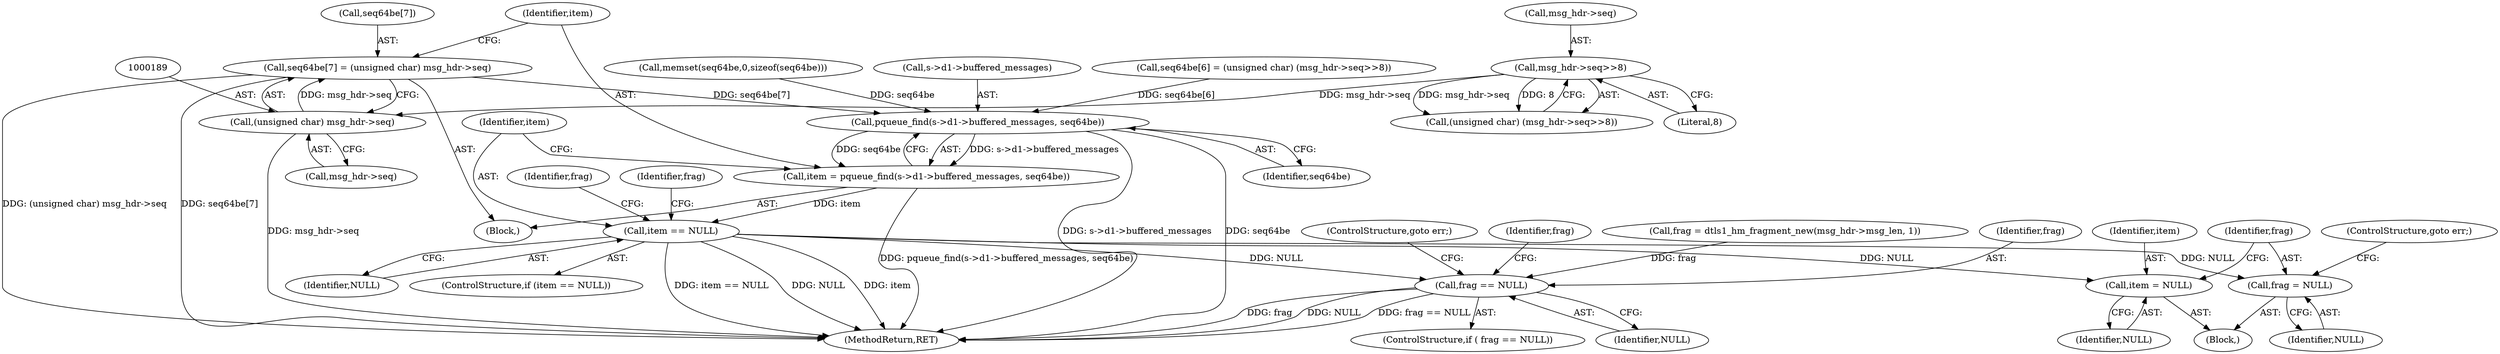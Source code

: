 digraph "0_openssl_1632ef744872edc2aa2a53d487d3e79c965a4ad3@array" {
"1000184" [label="(Call,seq64be[7] = (unsigned char) msg_hdr->seq)"];
"1000188" [label="(Call,(unsigned char) msg_hdr->seq)"];
"1000179" [label="(Call,msg_hdr->seq>>8)"];
"1000195" [label="(Call,pqueue_find(s->d1->buffered_messages, seq64be))"];
"1000193" [label="(Call,item = pqueue_find(s->d1->buffered_messages, seq64be))"];
"1000203" [label="(Call,item == NULL)"];
"1000215" [label="(Call,frag == NULL)"];
"1000266" [label="(Call,item = NULL)"];
"1000269" [label="(Call,frag = NULL)"];
"1000208" [label="(Identifier,frag)"];
"1000201" [label="(Identifier,seq64be)"];
"1000185" [label="(Call,seq64be[7])"];
"1000179" [label="(Call,msg_hdr->seq>>8)"];
"1000249" [label="(Identifier,frag)"];
"1000184" [label="(Call,seq64be[7] = (unsigned char) msg_hdr->seq)"];
"1000281" [label="(MethodReturn,RET)"];
"1000218" [label="(ControlStructure,goto err;)"];
"1000222" [label="(Identifier,frag)"];
"1000267" [label="(Identifier,item)"];
"1000188" [label="(Call,(unsigned char) msg_hdr->seq)"];
"1000183" [label="(Literal,8)"];
"1000207" [label="(Call,frag = dtls1_hm_fragment_new(msg_hdr->msg_len, 1))"];
"1000180" [label="(Call,msg_hdr->seq)"];
"1000265" [label="(Block,)"];
"1000190" [label="(Call,msg_hdr->seq)"];
"1000106" [label="(Block,)"];
"1000204" [label="(Identifier,item)"];
"1000216" [label="(Identifier,frag)"];
"1000205" [label="(Identifier,NULL)"];
"1000271" [label="(Identifier,NULL)"];
"1000202" [label="(ControlStructure,if (item == NULL))"];
"1000214" [label="(ControlStructure,if ( frag == NULL))"];
"1000203" [label="(Call,item == NULL)"];
"1000193" [label="(Call,item = pqueue_find(s->d1->buffered_messages, seq64be))"];
"1000266" [label="(Call,item = NULL)"];
"1000272" [label="(ControlStructure,goto err;)"];
"1000215" [label="(Call,frag == NULL)"];
"1000269" [label="(Call,frag = NULL)"];
"1000268" [label="(Identifier,NULL)"];
"1000196" [label="(Call,s->d1->buffered_messages)"];
"1000173" [label="(Call,seq64be[6] = (unsigned char) (msg_hdr->seq>>8))"];
"1000168" [label="(Call,memset(seq64be,0,sizeof(seq64be)))"];
"1000177" [label="(Call,(unsigned char) (msg_hdr->seq>>8))"];
"1000195" [label="(Call,pqueue_find(s->d1->buffered_messages, seq64be))"];
"1000194" [label="(Identifier,item)"];
"1000217" [label="(Identifier,NULL)"];
"1000270" [label="(Identifier,frag)"];
"1000184" -> "1000106"  [label="AST: "];
"1000184" -> "1000188"  [label="CFG: "];
"1000185" -> "1000184"  [label="AST: "];
"1000188" -> "1000184"  [label="AST: "];
"1000194" -> "1000184"  [label="CFG: "];
"1000184" -> "1000281"  [label="DDG: seq64be[7]"];
"1000184" -> "1000281"  [label="DDG: (unsigned char) msg_hdr->seq"];
"1000188" -> "1000184"  [label="DDG: msg_hdr->seq"];
"1000184" -> "1000195"  [label="DDG: seq64be[7]"];
"1000188" -> "1000190"  [label="CFG: "];
"1000189" -> "1000188"  [label="AST: "];
"1000190" -> "1000188"  [label="AST: "];
"1000188" -> "1000281"  [label="DDG: msg_hdr->seq"];
"1000179" -> "1000188"  [label="DDG: msg_hdr->seq"];
"1000179" -> "1000177"  [label="AST: "];
"1000179" -> "1000183"  [label="CFG: "];
"1000180" -> "1000179"  [label="AST: "];
"1000183" -> "1000179"  [label="AST: "];
"1000177" -> "1000179"  [label="CFG: "];
"1000179" -> "1000177"  [label="DDG: msg_hdr->seq"];
"1000179" -> "1000177"  [label="DDG: 8"];
"1000195" -> "1000193"  [label="AST: "];
"1000195" -> "1000201"  [label="CFG: "];
"1000196" -> "1000195"  [label="AST: "];
"1000201" -> "1000195"  [label="AST: "];
"1000193" -> "1000195"  [label="CFG: "];
"1000195" -> "1000281"  [label="DDG: seq64be"];
"1000195" -> "1000281"  [label="DDG: s->d1->buffered_messages"];
"1000195" -> "1000193"  [label="DDG: s->d1->buffered_messages"];
"1000195" -> "1000193"  [label="DDG: seq64be"];
"1000168" -> "1000195"  [label="DDG: seq64be"];
"1000173" -> "1000195"  [label="DDG: seq64be[6]"];
"1000193" -> "1000106"  [label="AST: "];
"1000194" -> "1000193"  [label="AST: "];
"1000204" -> "1000193"  [label="CFG: "];
"1000193" -> "1000281"  [label="DDG: pqueue_find(s->d1->buffered_messages, seq64be)"];
"1000193" -> "1000203"  [label="DDG: item"];
"1000203" -> "1000202"  [label="AST: "];
"1000203" -> "1000205"  [label="CFG: "];
"1000204" -> "1000203"  [label="AST: "];
"1000205" -> "1000203"  [label="AST: "];
"1000208" -> "1000203"  [label="CFG: "];
"1000249" -> "1000203"  [label="CFG: "];
"1000203" -> "1000281"  [label="DDG: item == NULL"];
"1000203" -> "1000281"  [label="DDG: NULL"];
"1000203" -> "1000281"  [label="DDG: item"];
"1000203" -> "1000215"  [label="DDG: NULL"];
"1000203" -> "1000266"  [label="DDG: NULL"];
"1000203" -> "1000269"  [label="DDG: NULL"];
"1000215" -> "1000214"  [label="AST: "];
"1000215" -> "1000217"  [label="CFG: "];
"1000216" -> "1000215"  [label="AST: "];
"1000217" -> "1000215"  [label="AST: "];
"1000218" -> "1000215"  [label="CFG: "];
"1000222" -> "1000215"  [label="CFG: "];
"1000215" -> "1000281"  [label="DDG: frag"];
"1000215" -> "1000281"  [label="DDG: NULL"];
"1000215" -> "1000281"  [label="DDG: frag == NULL"];
"1000207" -> "1000215"  [label="DDG: frag"];
"1000266" -> "1000265"  [label="AST: "];
"1000266" -> "1000268"  [label="CFG: "];
"1000267" -> "1000266"  [label="AST: "];
"1000268" -> "1000266"  [label="AST: "];
"1000270" -> "1000266"  [label="CFG: "];
"1000269" -> "1000265"  [label="AST: "];
"1000269" -> "1000271"  [label="CFG: "];
"1000270" -> "1000269"  [label="AST: "];
"1000271" -> "1000269"  [label="AST: "];
"1000272" -> "1000269"  [label="CFG: "];
}
